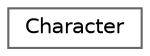 digraph "Graphical Class Hierarchy"
{
 // LATEX_PDF_SIZE
  bgcolor="transparent";
  edge [fontname=Helvetica,fontsize=10,labelfontname=Helvetica,labelfontsize=10];
  node [fontname=Helvetica,fontsize=10,shape=box,height=0.2,width=0.4];
  rankdir="LR";
  Node0 [id="Node000000",label="Character",height=0.2,width=0.4,color="grey40", fillcolor="white", style="filled",URL="$d7/d99/struct_character.html",tooltip="Represents a single character glyph."];
}
